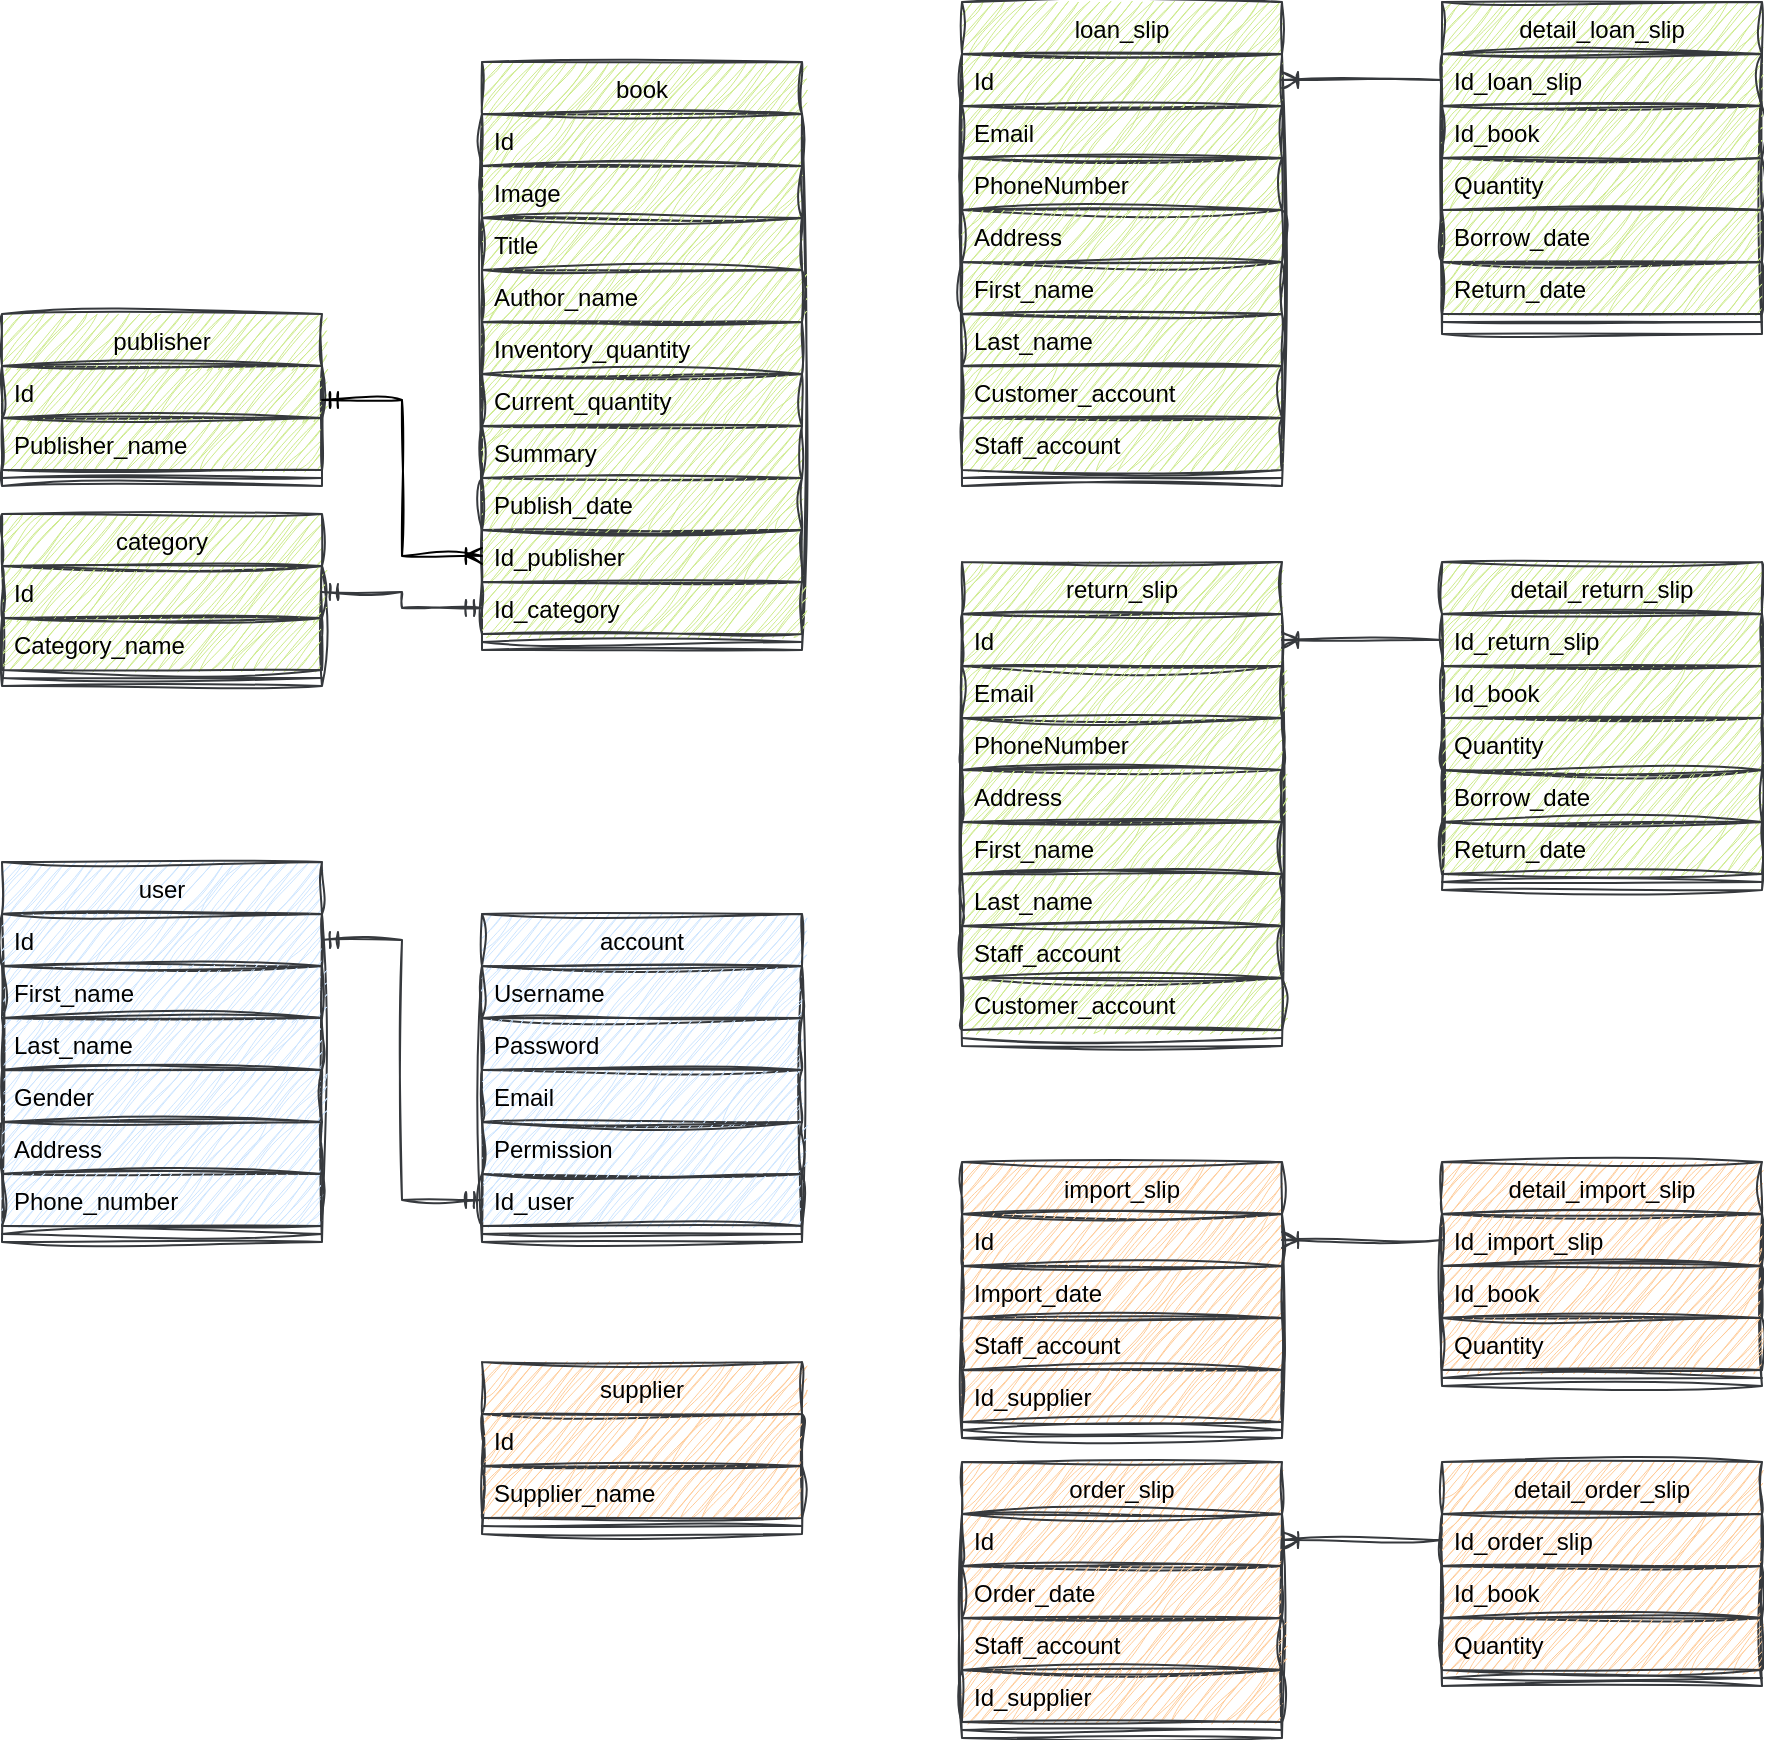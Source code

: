 <mxfile version="22.1.21" type="device">
  <diagram id="C5RBs43oDa-KdzZeNtuy" name="Page-1">
    <mxGraphModel dx="1740" dy="1716" grid="1" gridSize="10" guides="1" tooltips="1" connect="1" arrows="1" fold="1" page="1" pageScale="1" pageWidth="827" pageHeight="1169" math="0" shadow="0">
      <root>
        <mxCell id="WIyWlLk6GJQsqaUBKTNV-0" />
        <mxCell id="WIyWlLk6GJQsqaUBKTNV-1" parent="WIyWlLk6GJQsqaUBKTNV-0" />
        <mxCell id="zkfFHV4jXpPFQw0GAbJ--17" value="account" style="swimlane;fontStyle=0;align=center;verticalAlign=top;childLayout=stackLayout;horizontal=1;startSize=26;horizontalStack=0;resizeParent=1;resizeLast=0;collapsible=1;marginBottom=0;rounded=0;shadow=0;strokeWidth=1;labelBackgroundColor=none;fillColor=#cce5ff;strokeColor=#36393d;sketch=1;curveFitting=1;jiggle=2;" parent="WIyWlLk6GJQsqaUBKTNV-1" vertex="1">
          <mxGeometry x="-120" y="176" width="160" height="164" as="geometry">
            <mxRectangle x="550" y="140" width="160" height="26" as="alternateBounds" />
          </mxGeometry>
        </mxCell>
        <mxCell id="zkfFHV4jXpPFQw0GAbJ--19" value="Username" style="text;align=left;verticalAlign=top;spacingLeft=4;spacingRight=4;overflow=hidden;rotatable=0;points=[[0,0.5],[1,0.5]];portConstraint=eastwest;rounded=0;shadow=0;html=0;labelBackgroundColor=none;fillColor=#cce5ff;strokeColor=#36393d;sketch=1;curveFitting=1;jiggle=2;" parent="zkfFHV4jXpPFQw0GAbJ--17" vertex="1">
          <mxGeometry y="26" width="160" height="26" as="geometry" />
        </mxCell>
        <mxCell id="zkfFHV4jXpPFQw0GAbJ--20" value="Password" style="text;align=left;verticalAlign=top;spacingLeft=4;spacingRight=4;overflow=hidden;rotatable=0;points=[[0,0.5],[1,0.5]];portConstraint=eastwest;rounded=0;shadow=0;html=0;labelBackgroundColor=none;fillColor=#cce5ff;strokeColor=#36393d;sketch=1;curveFitting=1;jiggle=2;" parent="zkfFHV4jXpPFQw0GAbJ--17" vertex="1">
          <mxGeometry y="52" width="160" height="26" as="geometry" />
        </mxCell>
        <mxCell id="KQz4C572uUE-jJVuez5p-1" value="Email" style="text;align=left;verticalAlign=top;spacingLeft=4;spacingRight=4;overflow=hidden;rotatable=0;points=[[0,0.5],[1,0.5]];portConstraint=eastwest;rounded=0;shadow=0;html=0;labelBackgroundColor=none;fillColor=#cce5ff;strokeColor=#36393d;sketch=1;curveFitting=1;jiggle=2;" parent="zkfFHV4jXpPFQw0GAbJ--17" vertex="1">
          <mxGeometry y="78" width="160" height="26" as="geometry" />
        </mxCell>
        <mxCell id="nWclg0KF-qA7xzt4ZhtA-68" value="Permission" style="text;align=left;verticalAlign=top;spacingLeft=4;spacingRight=4;overflow=hidden;rotatable=0;points=[[0,0.5],[1,0.5]];portConstraint=eastwest;rounded=0;shadow=0;html=0;labelBackgroundColor=none;fillColor=#cce5ff;strokeColor=#36393d;sketch=1;curveFitting=1;jiggle=2;" parent="zkfFHV4jXpPFQw0GAbJ--17" vertex="1">
          <mxGeometry y="104" width="160" height="26" as="geometry" />
        </mxCell>
        <mxCell id="nWclg0KF-qA7xzt4ZhtA-10" value="Id_user" style="text;align=left;verticalAlign=top;spacingLeft=4;spacingRight=4;overflow=hidden;rotatable=0;points=[[0,0.5],[1,0.5]];portConstraint=eastwest;rounded=0;shadow=0;html=0;labelBackgroundColor=none;fillColor=#cce5ff;strokeColor=#36393d;sketch=1;curveFitting=1;jiggle=2;" parent="zkfFHV4jXpPFQw0GAbJ--17" vertex="1">
          <mxGeometry y="130" width="160" height="26" as="geometry" />
        </mxCell>
        <mxCell id="zkfFHV4jXpPFQw0GAbJ--23" value="" style="line;html=1;strokeWidth=1;align=left;verticalAlign=middle;spacingTop=-1;spacingLeft=3;spacingRight=3;rotatable=0;labelPosition=right;points=[];portConstraint=eastwest;labelBackgroundColor=none;fillColor=#cce5ff;strokeColor=#36393d;sketch=1;curveFitting=1;jiggle=2;" parent="zkfFHV4jXpPFQw0GAbJ--17" vertex="1">
          <mxGeometry y="156" width="160" height="8" as="geometry" />
        </mxCell>
        <mxCell id="5gmmnl0OC8ka0XQx7sU4-1" value="book" style="swimlane;fontStyle=0;align=center;verticalAlign=top;childLayout=stackLayout;horizontal=1;startSize=26;horizontalStack=0;resizeParent=1;resizeLast=0;collapsible=1;marginBottom=0;rounded=0;shadow=0;strokeWidth=1;labelBackgroundColor=none;fillColor=#cdeb8b;strokeColor=#36393d;sketch=1;curveFitting=1;jiggle=2;" parent="WIyWlLk6GJQsqaUBKTNV-1" vertex="1">
          <mxGeometry x="-120" y="-250" width="160" height="294" as="geometry">
            <mxRectangle x="550" y="140" width="160" height="26" as="alternateBounds" />
          </mxGeometry>
        </mxCell>
        <mxCell id="5gmmnl0OC8ka0XQx7sU4-2" value="Id" style="text;align=left;verticalAlign=top;spacingLeft=4;spacingRight=4;overflow=hidden;rotatable=0;points=[[0,0.5],[1,0.5]];portConstraint=eastwest;labelBackgroundColor=none;fillColor=#cdeb8b;strokeColor=#36393d;sketch=1;curveFitting=1;jiggle=2;" parent="5gmmnl0OC8ka0XQx7sU4-1" vertex="1">
          <mxGeometry y="26" width="160" height="26" as="geometry" />
        </mxCell>
        <mxCell id="5gmmnl0OC8ka0XQx7sU4-6" value="Image" style="text;align=left;verticalAlign=top;spacingLeft=4;spacingRight=4;overflow=hidden;rotatable=0;points=[[0,0.5],[1,0.5]];portConstraint=eastwest;rounded=0;shadow=0;html=0;labelBackgroundColor=none;fillColor=#cdeb8b;strokeColor=#36393d;sketch=1;curveFitting=1;jiggle=2;" parent="5gmmnl0OC8ka0XQx7sU4-1" vertex="1">
          <mxGeometry y="52" width="160" height="26" as="geometry" />
        </mxCell>
        <mxCell id="5gmmnl0OC8ka0XQx7sU4-3" value="Title" style="text;align=left;verticalAlign=top;spacingLeft=4;spacingRight=4;overflow=hidden;rotatable=0;points=[[0,0.5],[1,0.5]];portConstraint=eastwest;rounded=0;shadow=0;html=0;labelBackgroundColor=none;fillColor=#cdeb8b;strokeColor=#36393d;sketch=1;curveFitting=1;jiggle=2;" parent="5gmmnl0OC8ka0XQx7sU4-1" vertex="1">
          <mxGeometry y="78" width="160" height="26" as="geometry" />
        </mxCell>
        <mxCell id="5gmmnl0OC8ka0XQx7sU4-4" value="Author_name" style="text;align=left;verticalAlign=top;spacingLeft=4;spacingRight=4;overflow=hidden;rotatable=0;points=[[0,0.5],[1,0.5]];portConstraint=eastwest;rounded=0;shadow=0;html=0;labelBackgroundColor=none;fillColor=#cdeb8b;strokeColor=#36393d;sketch=1;curveFitting=1;jiggle=2;" parent="5gmmnl0OC8ka0XQx7sU4-1" vertex="1">
          <mxGeometry y="104" width="160" height="26" as="geometry" />
        </mxCell>
        <mxCell id="5gmmnl0OC8ka0XQx7sU4-7" value="Inventory_quantity" style="text;align=left;verticalAlign=top;spacingLeft=4;spacingRight=4;overflow=hidden;rotatable=0;points=[[0,0.5],[1,0.5]];portConstraint=eastwest;rounded=0;shadow=0;html=0;labelBackgroundColor=none;fillColor=#cdeb8b;strokeColor=#36393d;sketch=1;curveFitting=1;jiggle=2;" parent="5gmmnl0OC8ka0XQx7sU4-1" vertex="1">
          <mxGeometry y="130" width="160" height="26" as="geometry" />
        </mxCell>
        <mxCell id="KQz4C572uUE-jJVuez5p-13" value="Current_quantity" style="text;align=left;verticalAlign=top;spacingLeft=4;spacingRight=4;overflow=hidden;rotatable=0;points=[[0,0.5],[1,0.5]];portConstraint=eastwest;rounded=0;shadow=0;html=0;labelBackgroundColor=none;fillColor=#cdeb8b;strokeColor=#36393d;sketch=1;curveFitting=1;jiggle=2;" parent="5gmmnl0OC8ka0XQx7sU4-1" vertex="1">
          <mxGeometry y="156" width="160" height="26" as="geometry" />
        </mxCell>
        <mxCell id="5gmmnl0OC8ka0XQx7sU4-8" value="Summary" style="text;align=left;verticalAlign=top;spacingLeft=4;spacingRight=4;overflow=hidden;rotatable=0;points=[[0,0.5],[1,0.5]];portConstraint=eastwest;rounded=0;shadow=0;html=0;labelBackgroundColor=none;fillColor=#cdeb8b;strokeColor=#36393d;sketch=1;curveFitting=1;jiggle=2;" parent="5gmmnl0OC8ka0XQx7sU4-1" vertex="1">
          <mxGeometry y="182" width="160" height="26" as="geometry" />
        </mxCell>
        <mxCell id="KQz4C572uUE-jJVuez5p-15" value="Publish_date" style="text;align=left;verticalAlign=top;spacingLeft=4;spacingRight=4;overflow=hidden;rotatable=0;points=[[0,0.5],[1,0.5]];portConstraint=eastwest;rounded=0;shadow=0;html=0;labelBackgroundColor=none;fillColor=#cdeb8b;strokeColor=#36393d;sketch=1;curveFitting=1;jiggle=2;" parent="5gmmnl0OC8ka0XQx7sU4-1" vertex="1">
          <mxGeometry y="208" width="160" height="26" as="geometry" />
        </mxCell>
        <mxCell id="KQz4C572uUE-jJVuez5p-14" value="Id_publisher" style="text;align=left;verticalAlign=top;spacingLeft=4;spacingRight=4;overflow=hidden;rotatable=0;points=[[0,0.5],[1,0.5]];portConstraint=eastwest;rounded=0;shadow=0;html=0;labelBackgroundColor=none;fillColor=#cdeb8b;strokeColor=#36393d;sketch=1;curveFitting=1;jiggle=2;" parent="5gmmnl0OC8ka0XQx7sU4-1" vertex="1">
          <mxGeometry y="234" width="160" height="26" as="geometry" />
        </mxCell>
        <mxCell id="KQz4C572uUE-jJVuez5p-12" value="Id_category" style="text;align=left;verticalAlign=top;spacingLeft=4;spacingRight=4;overflow=hidden;rotatable=0;points=[[0,0.5],[1,0.5]];portConstraint=eastwest;rounded=0;shadow=0;html=0;labelBackgroundColor=none;fillColor=#cdeb8b;strokeColor=#36393d;sketch=1;curveFitting=1;jiggle=2;" parent="5gmmnl0OC8ka0XQx7sU4-1" vertex="1">
          <mxGeometry y="260" width="160" height="26" as="geometry" />
        </mxCell>
        <mxCell id="5gmmnl0OC8ka0XQx7sU4-5" value="" style="line;html=1;strokeWidth=1;align=left;verticalAlign=middle;spacingTop=-1;spacingLeft=3;spacingRight=3;rotatable=0;labelPosition=right;points=[];portConstraint=eastwest;labelBackgroundColor=none;fillColor=#cdeb8b;strokeColor=#36393d;sketch=1;curveFitting=1;jiggle=2;" parent="5gmmnl0OC8ka0XQx7sU4-1" vertex="1">
          <mxGeometry y="286" width="160" height="8" as="geometry" />
        </mxCell>
        <mxCell id="5gmmnl0OC8ka0XQx7sU4-15" value="loan_slip" style="swimlane;fontStyle=0;align=center;verticalAlign=top;childLayout=stackLayout;horizontal=1;startSize=26;horizontalStack=0;resizeParent=1;resizeLast=0;collapsible=1;marginBottom=0;rounded=0;shadow=0;strokeWidth=1;labelBackgroundColor=none;fillColor=#cdeb8b;strokeColor=#36393d;sketch=1;curveFitting=1;jiggle=2;" parent="WIyWlLk6GJQsqaUBKTNV-1" vertex="1">
          <mxGeometry x="120" y="-280" width="160" height="242" as="geometry">
            <mxRectangle x="550" y="140" width="160" height="26" as="alternateBounds" />
          </mxGeometry>
        </mxCell>
        <mxCell id="5gmmnl0OC8ka0XQx7sU4-16" value="Id" style="text;align=left;verticalAlign=top;spacingLeft=4;spacingRight=4;overflow=hidden;rotatable=0;points=[[0,0.5],[1,0.5]];portConstraint=eastwest;labelBackgroundColor=none;fillColor=#cdeb8b;strokeColor=#36393d;sketch=1;curveFitting=1;jiggle=2;" parent="5gmmnl0OC8ka0XQx7sU4-15" vertex="1">
          <mxGeometry y="26" width="160" height="26" as="geometry" />
        </mxCell>
        <mxCell id="5gmmnl0OC8ka0XQx7sU4-18" value="Email" style="text;align=left;verticalAlign=top;spacingLeft=4;spacingRight=4;overflow=hidden;rotatable=0;points=[[0,0.5],[1,0.5]];portConstraint=eastwest;rounded=0;shadow=0;html=0;labelBackgroundColor=none;fillColor=#cdeb8b;strokeColor=#36393d;sketch=1;curveFitting=1;jiggle=2;" parent="5gmmnl0OC8ka0XQx7sU4-15" vertex="1">
          <mxGeometry y="52" width="160" height="26" as="geometry" />
        </mxCell>
        <mxCell id="5gmmnl0OC8ka0XQx7sU4-21" value="PhoneNumber" style="text;align=left;verticalAlign=top;spacingLeft=4;spacingRight=4;overflow=hidden;rotatable=0;points=[[0,0.5],[1,0.5]];portConstraint=eastwest;rounded=0;shadow=0;html=0;labelBackgroundColor=none;fillColor=#cdeb8b;strokeColor=#36393d;sketch=1;curveFitting=1;jiggle=2;" parent="5gmmnl0OC8ka0XQx7sU4-15" vertex="1">
          <mxGeometry y="78" width="160" height="26" as="geometry" />
        </mxCell>
        <mxCell id="KQz4C572uUE-jJVuez5p-16" value="Address" style="text;align=left;verticalAlign=top;spacingLeft=4;spacingRight=4;overflow=hidden;rotatable=0;points=[[0,0.5],[1,0.5]];portConstraint=eastwest;rounded=0;shadow=0;html=0;labelBackgroundColor=none;fillColor=#cdeb8b;strokeColor=#36393d;sketch=1;curveFitting=1;jiggle=2;" parent="5gmmnl0OC8ka0XQx7sU4-15" vertex="1">
          <mxGeometry y="104" width="160" height="26" as="geometry" />
        </mxCell>
        <mxCell id="nWclg0KF-qA7xzt4ZhtA-27" value="First_name" style="text;align=left;verticalAlign=top;spacingLeft=4;spacingRight=4;overflow=hidden;rotatable=0;points=[[0,0.5],[1,0.5]];portConstraint=eastwest;labelBackgroundColor=none;fillColor=#cdeb8b;strokeColor=#36393d;sketch=1;curveFitting=1;jiggle=2;" parent="5gmmnl0OC8ka0XQx7sU4-15" vertex="1">
          <mxGeometry y="130" width="160" height="26" as="geometry" />
        </mxCell>
        <mxCell id="nWclg0KF-qA7xzt4ZhtA-28" value="Last_name" style="text;align=left;verticalAlign=top;spacingLeft=4;spacingRight=4;overflow=hidden;rotatable=0;points=[[0,0.5],[1,0.5]];portConstraint=eastwest;labelBackgroundColor=none;fillColor=#cdeb8b;strokeColor=#36393d;sketch=1;curveFitting=1;jiggle=2;" parent="5gmmnl0OC8ka0XQx7sU4-15" vertex="1">
          <mxGeometry y="156" width="160" height="26" as="geometry" />
        </mxCell>
        <mxCell id="KQz4C572uUE-jJVuez5p-0" value="Customer_account" style="text;align=left;verticalAlign=top;spacingLeft=4;spacingRight=4;overflow=hidden;rotatable=0;points=[[0,0.5],[1,0.5]];portConstraint=eastwest;labelBackgroundColor=none;fillColor=#cdeb8b;strokeColor=#36393d;sketch=1;curveFitting=1;jiggle=2;" parent="5gmmnl0OC8ka0XQx7sU4-15" vertex="1">
          <mxGeometry y="182" width="160" height="26" as="geometry" />
        </mxCell>
        <mxCell id="nWclg0KF-qA7xzt4ZhtA-69" value="Staff_account" style="text;align=left;verticalAlign=top;spacingLeft=4;spacingRight=4;overflow=hidden;rotatable=0;points=[[0,0.5],[1,0.5]];portConstraint=eastwest;labelBackgroundColor=none;fillColor=#cdeb8b;strokeColor=#36393d;sketch=1;curveFitting=1;jiggle=2;" parent="5gmmnl0OC8ka0XQx7sU4-15" vertex="1">
          <mxGeometry y="208" width="160" height="26" as="geometry" />
        </mxCell>
        <mxCell id="5gmmnl0OC8ka0XQx7sU4-22" value="" style="line;html=1;strokeWidth=1;align=left;verticalAlign=middle;spacingTop=-1;spacingLeft=3;spacingRight=3;rotatable=0;labelPosition=right;points=[];portConstraint=eastwest;labelBackgroundColor=none;fillColor=#cdeb8b;strokeColor=#36393d;sketch=1;curveFitting=1;jiggle=2;" parent="5gmmnl0OC8ka0XQx7sU4-15" vertex="1">
          <mxGeometry y="234" width="160" height="8" as="geometry" />
        </mxCell>
        <mxCell id="KQz4C572uUE-jJVuez5p-2" value="category" style="swimlane;fontStyle=0;align=center;verticalAlign=top;childLayout=stackLayout;horizontal=1;startSize=26;horizontalStack=0;resizeParent=1;resizeLast=0;collapsible=1;marginBottom=0;rounded=0;shadow=0;strokeWidth=1;labelBackgroundColor=none;fillColor=#cdeb8b;strokeColor=#36393d;sketch=1;curveFitting=1;jiggle=2;" parent="WIyWlLk6GJQsqaUBKTNV-1" vertex="1">
          <mxGeometry x="-360" y="-24" width="160" height="86" as="geometry">
            <mxRectangle x="550" y="140" width="160" height="26" as="alternateBounds" />
          </mxGeometry>
        </mxCell>
        <mxCell id="KQz4C572uUE-jJVuez5p-3" value="Id" style="text;align=left;verticalAlign=top;spacingLeft=4;spacingRight=4;overflow=hidden;rotatable=0;points=[[0,0.5],[1,0.5]];portConstraint=eastwest;labelBackgroundColor=none;fillColor=#cdeb8b;strokeColor=#36393d;sketch=1;curveFitting=1;jiggle=2;" parent="KQz4C572uUE-jJVuez5p-2" vertex="1">
          <mxGeometry y="26" width="160" height="26" as="geometry" />
        </mxCell>
        <mxCell id="KQz4C572uUE-jJVuez5p-5" value="Category_name" style="text;align=left;verticalAlign=top;spacingLeft=4;spacingRight=4;overflow=hidden;rotatable=0;points=[[0,0.5],[1,0.5]];portConstraint=eastwest;rounded=0;shadow=0;html=0;labelBackgroundColor=none;fillColor=#cdeb8b;strokeColor=#36393d;sketch=1;curveFitting=1;jiggle=2;" parent="KQz4C572uUE-jJVuez5p-2" vertex="1">
          <mxGeometry y="52" width="160" height="26" as="geometry" />
        </mxCell>
        <mxCell id="KQz4C572uUE-jJVuez5p-9" value="" style="line;html=1;strokeWidth=1;align=left;verticalAlign=middle;spacingTop=-1;spacingLeft=3;spacingRight=3;rotatable=0;labelPosition=right;points=[];portConstraint=eastwest;labelBackgroundColor=none;fillColor=#cdeb8b;strokeColor=#36393d;sketch=1;curveFitting=1;jiggle=2;" parent="KQz4C572uUE-jJVuez5p-2" vertex="1">
          <mxGeometry y="78" width="160" height="8" as="geometry" />
        </mxCell>
        <mxCell id="nWclg0KF-qA7xzt4ZhtA-0" value="user" style="swimlane;fontStyle=0;align=center;verticalAlign=top;childLayout=stackLayout;horizontal=1;startSize=26;horizontalStack=0;resizeParent=1;resizeLast=0;collapsible=1;marginBottom=0;rounded=0;shadow=0;strokeWidth=1;labelBackgroundColor=none;fillColor=#cce5ff;strokeColor=#36393d;sketch=1;curveFitting=1;jiggle=2;" parent="WIyWlLk6GJQsqaUBKTNV-1" vertex="1">
          <mxGeometry x="-360" y="150" width="160" height="190" as="geometry">
            <mxRectangle x="550" y="140" width="160" height="26" as="alternateBounds" />
          </mxGeometry>
        </mxCell>
        <mxCell id="nWclg0KF-qA7xzt4ZhtA-1" value="Id" style="text;align=left;verticalAlign=top;spacingLeft=4;spacingRight=4;overflow=hidden;rotatable=0;points=[[0,0.5],[1,0.5]];portConstraint=eastwest;rounded=0;shadow=0;html=0;labelBackgroundColor=none;fillColor=#cce5ff;strokeColor=#36393d;sketch=1;curveFitting=1;jiggle=2;" parent="nWclg0KF-qA7xzt4ZhtA-0" vertex="1">
          <mxGeometry y="26" width="160" height="26" as="geometry" />
        </mxCell>
        <mxCell id="nWclg0KF-qA7xzt4ZhtA-2" value="First_name" style="text;align=left;verticalAlign=top;spacingLeft=4;spacingRight=4;overflow=hidden;rotatable=0;points=[[0,0.5],[1,0.5]];portConstraint=eastwest;rounded=0;shadow=0;html=0;labelBackgroundColor=none;fillColor=#cce5ff;strokeColor=#36393d;sketch=1;curveFitting=1;jiggle=2;" parent="nWclg0KF-qA7xzt4ZhtA-0" vertex="1">
          <mxGeometry y="52" width="160" height="26" as="geometry" />
        </mxCell>
        <mxCell id="nWclg0KF-qA7xzt4ZhtA-3" value="Last_name" style="text;align=left;verticalAlign=top;spacingLeft=4;spacingRight=4;overflow=hidden;rotatable=0;points=[[0,0.5],[1,0.5]];portConstraint=eastwest;rounded=0;shadow=0;html=0;labelBackgroundColor=none;fillColor=#cce5ff;strokeColor=#36393d;sketch=1;curveFitting=1;jiggle=2;" parent="nWclg0KF-qA7xzt4ZhtA-0" vertex="1">
          <mxGeometry y="78" width="160" height="26" as="geometry" />
        </mxCell>
        <mxCell id="nWclg0KF-qA7xzt4ZhtA-5" value="Gender" style="text;align=left;verticalAlign=top;spacingLeft=4;spacingRight=4;overflow=hidden;rotatable=0;points=[[0,0.5],[1,0.5]];portConstraint=eastwest;rounded=0;shadow=0;html=0;labelBackgroundColor=none;fillColor=#cce5ff;strokeColor=#36393d;sketch=1;curveFitting=1;jiggle=2;" parent="nWclg0KF-qA7xzt4ZhtA-0" vertex="1">
          <mxGeometry y="104" width="160" height="26" as="geometry" />
        </mxCell>
        <mxCell id="nWclg0KF-qA7xzt4ZhtA-6" value="Address" style="text;align=left;verticalAlign=top;spacingLeft=4;spacingRight=4;overflow=hidden;rotatable=0;points=[[0,0.5],[1,0.5]];portConstraint=eastwest;rounded=0;shadow=0;html=0;labelBackgroundColor=none;fillColor=#cce5ff;strokeColor=#36393d;sketch=1;curveFitting=1;jiggle=2;" parent="nWclg0KF-qA7xzt4ZhtA-0" vertex="1">
          <mxGeometry y="130" width="160" height="26" as="geometry" />
        </mxCell>
        <mxCell id="nWclg0KF-qA7xzt4ZhtA-7" value="Phone_number" style="text;align=left;verticalAlign=top;spacingLeft=4;spacingRight=4;overflow=hidden;rotatable=0;points=[[0,0.5],[1,0.5]];portConstraint=eastwest;rounded=0;shadow=0;html=0;labelBackgroundColor=none;fillColor=#cce5ff;strokeColor=#36393d;sketch=1;curveFitting=1;jiggle=2;" parent="nWclg0KF-qA7xzt4ZhtA-0" vertex="1">
          <mxGeometry y="156" width="160" height="26" as="geometry" />
        </mxCell>
        <mxCell id="nWclg0KF-qA7xzt4ZhtA-4" value="" style="line;html=1;strokeWidth=1;align=left;verticalAlign=middle;spacingTop=-1;spacingLeft=3;spacingRight=3;rotatable=0;labelPosition=right;points=[];portConstraint=eastwest;labelBackgroundColor=none;fillColor=#cce5ff;strokeColor=#36393d;sketch=1;curveFitting=1;jiggle=2;" parent="nWclg0KF-qA7xzt4ZhtA-0" vertex="1">
          <mxGeometry y="182" width="160" height="8" as="geometry" />
        </mxCell>
        <mxCell id="nWclg0KF-qA7xzt4ZhtA-11" style="edgeStyle=orthogonalEdgeStyle;rounded=0;orthogonalLoop=1;jettySize=auto;html=1;entryX=1;entryY=0.5;entryDx=0;entryDy=0;endArrow=ERmandOne;endFill=0;startArrow=ERmandOne;startFill=0;labelBackgroundColor=none;fontColor=default;strokeColor=#36393d;fillColor=#cce5ff;sketch=1;curveFitting=1;jiggle=2;" parent="WIyWlLk6GJQsqaUBKTNV-1" source="nWclg0KF-qA7xzt4ZhtA-10" target="nWclg0KF-qA7xzt4ZhtA-1" edge="1">
          <mxGeometry relative="1" as="geometry" />
        </mxCell>
        <mxCell id="nWclg0KF-qA7xzt4ZhtA-12" style="edgeStyle=orthogonalEdgeStyle;rounded=0;orthogonalLoop=1;jettySize=auto;html=1;entryX=1;entryY=0.5;entryDx=0;entryDy=0;endArrow=ERmandOne;endFill=0;startArrow=ERmandOne;startFill=0;labelBackgroundColor=none;fontColor=default;strokeColor=#36393d;fillColor=#cdeb8b;sketch=1;curveFitting=1;jiggle=2;" parent="WIyWlLk6GJQsqaUBKTNV-1" source="KQz4C572uUE-jJVuez5p-12" target="KQz4C572uUE-jJVuez5p-3" edge="1">
          <mxGeometry relative="1" as="geometry" />
        </mxCell>
        <mxCell id="nWclg0KF-qA7xzt4ZhtA-13" value="detail_loan_slip" style="swimlane;fontStyle=0;align=center;verticalAlign=top;childLayout=stackLayout;horizontal=1;startSize=26;horizontalStack=0;resizeParent=1;resizeLast=0;collapsible=1;marginBottom=0;rounded=0;shadow=0;strokeWidth=1;labelBackgroundColor=none;fillColor=#cdeb8b;strokeColor=#36393d;sketch=1;curveFitting=1;jiggle=2;" parent="WIyWlLk6GJQsqaUBKTNV-1" vertex="1">
          <mxGeometry x="360" y="-280" width="160" height="166" as="geometry">
            <mxRectangle x="550" y="140" width="160" height="26" as="alternateBounds" />
          </mxGeometry>
        </mxCell>
        <mxCell id="nWclg0KF-qA7xzt4ZhtA-14" value="Id_loan_slip" style="text;align=left;verticalAlign=top;spacingLeft=4;spacingRight=4;overflow=hidden;rotatable=0;points=[[0,0.5],[1,0.5]];portConstraint=eastwest;labelBackgroundColor=none;fillColor=#cdeb8b;strokeColor=#36393d;sketch=1;curveFitting=1;jiggle=2;" parent="nWclg0KF-qA7xzt4ZhtA-13" vertex="1">
          <mxGeometry y="26" width="160" height="26" as="geometry" />
        </mxCell>
        <mxCell id="nWclg0KF-qA7xzt4ZhtA-15" value="Id_book" style="text;align=left;verticalAlign=top;spacingLeft=4;spacingRight=4;overflow=hidden;rotatable=0;points=[[0,0.5],[1,0.5]];portConstraint=eastwest;labelBackgroundColor=none;fillColor=#cdeb8b;strokeColor=#36393d;sketch=1;curveFitting=1;jiggle=2;" parent="nWclg0KF-qA7xzt4ZhtA-13" vertex="1">
          <mxGeometry y="52" width="160" height="26" as="geometry" />
        </mxCell>
        <mxCell id="nWclg0KF-qA7xzt4ZhtA-17" value="Quantity" style="text;align=left;verticalAlign=top;spacingLeft=4;spacingRight=4;overflow=hidden;rotatable=0;points=[[0,0.5],[1,0.5]];portConstraint=eastwest;rounded=0;shadow=0;html=0;labelBackgroundColor=none;fillColor=#cdeb8b;strokeColor=#36393d;sketch=1;curveFitting=1;jiggle=2;" parent="nWclg0KF-qA7xzt4ZhtA-13" vertex="1">
          <mxGeometry y="78" width="160" height="26" as="geometry" />
        </mxCell>
        <mxCell id="nWclg0KF-qA7xzt4ZhtA-18" value="Borrow_date" style="text;align=left;verticalAlign=top;spacingLeft=4;spacingRight=4;overflow=hidden;rotatable=0;points=[[0,0.5],[1,0.5]];portConstraint=eastwest;rounded=0;shadow=0;html=0;labelBackgroundColor=none;fillColor=#cdeb8b;strokeColor=#36393d;sketch=1;curveFitting=1;jiggle=2;" parent="nWclg0KF-qA7xzt4ZhtA-13" vertex="1">
          <mxGeometry y="104" width="160" height="26" as="geometry" />
        </mxCell>
        <mxCell id="nWclg0KF-qA7xzt4ZhtA-20" value="Return_date" style="text;align=left;verticalAlign=top;spacingLeft=4;spacingRight=4;overflow=hidden;rotatable=0;points=[[0,0.5],[1,0.5]];portConstraint=eastwest;rounded=0;shadow=0;html=0;labelBackgroundColor=none;fillColor=#cdeb8b;strokeColor=#36393d;sketch=1;curveFitting=1;jiggle=2;" parent="nWclg0KF-qA7xzt4ZhtA-13" vertex="1">
          <mxGeometry y="130" width="160" height="26" as="geometry" />
        </mxCell>
        <mxCell id="nWclg0KF-qA7xzt4ZhtA-26" value="" style="line;html=1;strokeWidth=1;align=left;verticalAlign=middle;spacingTop=-1;spacingLeft=3;spacingRight=3;rotatable=0;labelPosition=right;points=[];portConstraint=eastwest;labelBackgroundColor=none;fillColor=#cdeb8b;strokeColor=#36393d;sketch=1;curveFitting=1;jiggle=2;" parent="nWclg0KF-qA7xzt4ZhtA-13" vertex="1">
          <mxGeometry y="156" width="160" height="8" as="geometry" />
        </mxCell>
        <mxCell id="nWclg0KF-qA7xzt4ZhtA-29" style="edgeStyle=orthogonalEdgeStyle;rounded=0;orthogonalLoop=1;jettySize=auto;html=1;entryX=1;entryY=0.5;entryDx=0;entryDy=0;endArrow=ERoneToMany;endFill=0;labelBackgroundColor=none;fontColor=default;strokeColor=#36393d;fillColor=#cdeb8b;sketch=1;curveFitting=1;jiggle=2;" parent="WIyWlLk6GJQsqaUBKTNV-1" source="nWclg0KF-qA7xzt4ZhtA-14" target="5gmmnl0OC8ka0XQx7sU4-16" edge="1">
          <mxGeometry relative="1" as="geometry" />
        </mxCell>
        <mxCell id="nWclg0KF-qA7xzt4ZhtA-30" value="return_slip" style="swimlane;fontStyle=0;align=center;verticalAlign=top;childLayout=stackLayout;horizontal=1;startSize=26;horizontalStack=0;resizeParent=1;resizeLast=0;collapsible=1;marginBottom=0;rounded=0;shadow=0;strokeWidth=1;labelBackgroundColor=none;fillColor=#cdeb8b;strokeColor=#36393d;sketch=1;curveFitting=1;jiggle=2;" parent="WIyWlLk6GJQsqaUBKTNV-1" vertex="1">
          <mxGeometry x="120" width="160" height="242" as="geometry">
            <mxRectangle x="550" y="140" width="160" height="26" as="alternateBounds" />
          </mxGeometry>
        </mxCell>
        <mxCell id="nWclg0KF-qA7xzt4ZhtA-31" value="Id" style="text;align=left;verticalAlign=top;spacingLeft=4;spacingRight=4;overflow=hidden;rotatable=0;points=[[0,0.5],[1,0.5]];portConstraint=eastwest;labelBackgroundColor=none;fillColor=#cdeb8b;strokeColor=#36393d;sketch=1;curveFitting=1;jiggle=2;" parent="nWclg0KF-qA7xzt4ZhtA-30" vertex="1">
          <mxGeometry y="26" width="160" height="26" as="geometry" />
        </mxCell>
        <mxCell id="nWclg0KF-qA7xzt4ZhtA-32" value="Email" style="text;align=left;verticalAlign=top;spacingLeft=4;spacingRight=4;overflow=hidden;rotatable=0;points=[[0,0.5],[1,0.5]];portConstraint=eastwest;rounded=0;shadow=0;html=0;labelBackgroundColor=none;fillColor=#cdeb8b;strokeColor=#36393d;sketch=1;curveFitting=1;jiggle=2;" parent="nWclg0KF-qA7xzt4ZhtA-30" vertex="1">
          <mxGeometry y="52" width="160" height="26" as="geometry" />
        </mxCell>
        <mxCell id="nWclg0KF-qA7xzt4ZhtA-33" value="PhoneNumber" style="text;align=left;verticalAlign=top;spacingLeft=4;spacingRight=4;overflow=hidden;rotatable=0;points=[[0,0.5],[1,0.5]];portConstraint=eastwest;rounded=0;shadow=0;html=0;labelBackgroundColor=none;fillColor=#cdeb8b;strokeColor=#36393d;sketch=1;curveFitting=1;jiggle=2;" parent="nWclg0KF-qA7xzt4ZhtA-30" vertex="1">
          <mxGeometry y="78" width="160" height="26" as="geometry" />
        </mxCell>
        <mxCell id="nWclg0KF-qA7xzt4ZhtA-34" value="Address" style="text;align=left;verticalAlign=top;spacingLeft=4;spacingRight=4;overflow=hidden;rotatable=0;points=[[0,0.5],[1,0.5]];portConstraint=eastwest;rounded=0;shadow=0;html=0;labelBackgroundColor=none;fillColor=#cdeb8b;strokeColor=#36393d;sketch=1;curveFitting=1;jiggle=2;" parent="nWclg0KF-qA7xzt4ZhtA-30" vertex="1">
          <mxGeometry y="104" width="160" height="26" as="geometry" />
        </mxCell>
        <mxCell id="nWclg0KF-qA7xzt4ZhtA-35" value="First_name" style="text;align=left;verticalAlign=top;spacingLeft=4;spacingRight=4;overflow=hidden;rotatable=0;points=[[0,0.5],[1,0.5]];portConstraint=eastwest;labelBackgroundColor=none;fillColor=#cdeb8b;strokeColor=#36393d;sketch=1;curveFitting=1;jiggle=2;" parent="nWclg0KF-qA7xzt4ZhtA-30" vertex="1">
          <mxGeometry y="130" width="160" height="26" as="geometry" />
        </mxCell>
        <mxCell id="nWclg0KF-qA7xzt4ZhtA-36" value="Last_name" style="text;align=left;verticalAlign=top;spacingLeft=4;spacingRight=4;overflow=hidden;rotatable=0;points=[[0,0.5],[1,0.5]];portConstraint=eastwest;labelBackgroundColor=none;fillColor=#cdeb8b;strokeColor=#36393d;sketch=1;curveFitting=1;jiggle=2;" parent="nWclg0KF-qA7xzt4ZhtA-30" vertex="1">
          <mxGeometry y="156" width="160" height="26" as="geometry" />
        </mxCell>
        <mxCell id="nWclg0KF-qA7xzt4ZhtA-70" value="Staff_account" style="text;align=left;verticalAlign=top;spacingLeft=4;spacingRight=4;overflow=hidden;rotatable=0;points=[[0,0.5],[1,0.5]];portConstraint=eastwest;labelBackgroundColor=none;fillColor=#cdeb8b;strokeColor=#36393d;sketch=1;curveFitting=1;jiggle=2;" parent="nWclg0KF-qA7xzt4ZhtA-30" vertex="1">
          <mxGeometry y="182" width="160" height="26" as="geometry" />
        </mxCell>
        <mxCell id="nWclg0KF-qA7xzt4ZhtA-71" value="Customer_account" style="text;align=left;verticalAlign=top;spacingLeft=4;spacingRight=4;overflow=hidden;rotatable=0;points=[[0,0.5],[1,0.5]];portConstraint=eastwest;labelBackgroundColor=none;fillColor=#cdeb8b;strokeColor=#36393d;sketch=1;curveFitting=1;jiggle=2;" parent="nWclg0KF-qA7xzt4ZhtA-30" vertex="1">
          <mxGeometry y="208" width="160" height="26" as="geometry" />
        </mxCell>
        <mxCell id="nWclg0KF-qA7xzt4ZhtA-38" value="" style="line;html=1;strokeWidth=1;align=left;verticalAlign=middle;spacingTop=-1;spacingLeft=3;spacingRight=3;rotatable=0;labelPosition=right;points=[];portConstraint=eastwest;labelBackgroundColor=none;fillColor=#cdeb8b;strokeColor=#36393d;sketch=1;curveFitting=1;jiggle=2;" parent="nWclg0KF-qA7xzt4ZhtA-30" vertex="1">
          <mxGeometry y="234" width="160" height="8" as="geometry" />
        </mxCell>
        <mxCell id="nWclg0KF-qA7xzt4ZhtA-39" value="detail_return_slip" style="swimlane;fontStyle=0;align=center;verticalAlign=top;childLayout=stackLayout;horizontal=1;startSize=26;horizontalStack=0;resizeParent=1;resizeLast=0;collapsible=1;marginBottom=0;rounded=0;shadow=0;strokeWidth=1;labelBackgroundColor=none;fillColor=#cdeb8b;strokeColor=#36393d;sketch=1;curveFitting=1;jiggle=2;" parent="WIyWlLk6GJQsqaUBKTNV-1" vertex="1">
          <mxGeometry x="360" width="160" height="164" as="geometry">
            <mxRectangle x="550" y="140" width="160" height="26" as="alternateBounds" />
          </mxGeometry>
        </mxCell>
        <mxCell id="nWclg0KF-qA7xzt4ZhtA-40" value="Id_return_slip" style="text;align=left;verticalAlign=top;spacingLeft=4;spacingRight=4;overflow=hidden;rotatable=0;points=[[0,0.5],[1,0.5]];portConstraint=eastwest;labelBackgroundColor=none;fillColor=#cdeb8b;strokeColor=#36393d;sketch=1;curveFitting=1;jiggle=2;" parent="nWclg0KF-qA7xzt4ZhtA-39" vertex="1">
          <mxGeometry y="26" width="160" height="26" as="geometry" />
        </mxCell>
        <mxCell id="nWclg0KF-qA7xzt4ZhtA-41" value="Id_book" style="text;align=left;verticalAlign=top;spacingLeft=4;spacingRight=4;overflow=hidden;rotatable=0;points=[[0,0.5],[1,0.5]];portConstraint=eastwest;labelBackgroundColor=none;fillColor=#cdeb8b;strokeColor=#36393d;sketch=1;curveFitting=1;jiggle=2;" parent="nWclg0KF-qA7xzt4ZhtA-39" vertex="1">
          <mxGeometry y="52" width="160" height="26" as="geometry" />
        </mxCell>
        <mxCell id="nWclg0KF-qA7xzt4ZhtA-42" value="Quantity" style="text;align=left;verticalAlign=top;spacingLeft=4;spacingRight=4;overflow=hidden;rotatable=0;points=[[0,0.5],[1,0.5]];portConstraint=eastwest;rounded=0;shadow=0;html=0;labelBackgroundColor=none;fillColor=#cdeb8b;strokeColor=#36393d;sketch=1;curveFitting=1;jiggle=2;" parent="nWclg0KF-qA7xzt4ZhtA-39" vertex="1">
          <mxGeometry y="78" width="160" height="26" as="geometry" />
        </mxCell>
        <mxCell id="nWclg0KF-qA7xzt4ZhtA-43" value="Borrow_date" style="text;align=left;verticalAlign=top;spacingLeft=4;spacingRight=4;overflow=hidden;rotatable=0;points=[[0,0.5],[1,0.5]];portConstraint=eastwest;rounded=0;shadow=0;html=0;labelBackgroundColor=none;fillColor=#cdeb8b;strokeColor=#36393d;sketch=1;curveFitting=1;jiggle=2;" parent="nWclg0KF-qA7xzt4ZhtA-39" vertex="1">
          <mxGeometry y="104" width="160" height="26" as="geometry" />
        </mxCell>
        <mxCell id="nWclg0KF-qA7xzt4ZhtA-44" value="Return_date" style="text;align=left;verticalAlign=top;spacingLeft=4;spacingRight=4;overflow=hidden;rotatable=0;points=[[0,0.5],[1,0.5]];portConstraint=eastwest;rounded=0;shadow=0;html=0;labelBackgroundColor=none;fillColor=#cdeb8b;strokeColor=#36393d;sketch=1;curveFitting=1;jiggle=2;" parent="nWclg0KF-qA7xzt4ZhtA-39" vertex="1">
          <mxGeometry y="130" width="160" height="26" as="geometry" />
        </mxCell>
        <mxCell id="nWclg0KF-qA7xzt4ZhtA-45" value="" style="line;html=1;strokeWidth=1;align=left;verticalAlign=middle;spacingTop=-1;spacingLeft=3;spacingRight=3;rotatable=0;labelPosition=right;points=[];portConstraint=eastwest;labelBackgroundColor=none;fillColor=#cdeb8b;strokeColor=#36393d;sketch=1;curveFitting=1;jiggle=2;" parent="nWclg0KF-qA7xzt4ZhtA-39" vertex="1">
          <mxGeometry y="156" width="160" height="8" as="geometry" />
        </mxCell>
        <mxCell id="nWclg0KF-qA7xzt4ZhtA-46" style="edgeStyle=orthogonalEdgeStyle;rounded=0;orthogonalLoop=1;jettySize=auto;html=1;entryX=1;entryY=0.5;entryDx=0;entryDy=0;endArrow=ERoneToMany;endFill=0;labelBackgroundColor=none;fontColor=default;strokeColor=#36393d;fillColor=#cdeb8b;sketch=1;curveFitting=1;jiggle=2;" parent="WIyWlLk6GJQsqaUBKTNV-1" source="nWclg0KF-qA7xzt4ZhtA-40" target="nWclg0KF-qA7xzt4ZhtA-31" edge="1">
          <mxGeometry relative="1" as="geometry" />
        </mxCell>
        <mxCell id="nWclg0KF-qA7xzt4ZhtA-47" value="supplier" style="swimlane;fontStyle=0;align=center;verticalAlign=top;childLayout=stackLayout;horizontal=1;startSize=26;horizontalStack=0;resizeParent=1;resizeLast=0;collapsible=1;marginBottom=0;rounded=0;shadow=0;strokeWidth=1;labelBackgroundColor=none;fillColor=#ffcc99;strokeColor=#36393d;sketch=1;curveFitting=1;jiggle=2;" parent="WIyWlLk6GJQsqaUBKTNV-1" vertex="1">
          <mxGeometry x="-120" y="400" width="160" height="86" as="geometry">
            <mxRectangle x="550" y="140" width="160" height="26" as="alternateBounds" />
          </mxGeometry>
        </mxCell>
        <mxCell id="nWclg0KF-qA7xzt4ZhtA-48" value="Id" style="text;align=left;verticalAlign=top;spacingLeft=4;spacingRight=4;overflow=hidden;rotatable=0;points=[[0,0.5],[1,0.5]];portConstraint=eastwest;labelBackgroundColor=none;fillColor=#ffcc99;strokeColor=#36393d;sketch=1;curveFitting=1;jiggle=2;" parent="nWclg0KF-qA7xzt4ZhtA-47" vertex="1">
          <mxGeometry y="26" width="160" height="26" as="geometry" />
        </mxCell>
        <mxCell id="nWclg0KF-qA7xzt4ZhtA-49" value="Supplier_name" style="text;align=left;verticalAlign=top;spacingLeft=4;spacingRight=4;overflow=hidden;rotatable=0;points=[[0,0.5],[1,0.5]];portConstraint=eastwest;rounded=0;shadow=0;html=0;labelBackgroundColor=none;fillColor=#ffcc99;strokeColor=#36393d;sketch=1;curveFitting=1;jiggle=2;" parent="nWclg0KF-qA7xzt4ZhtA-47" vertex="1">
          <mxGeometry y="52" width="160" height="26" as="geometry" />
        </mxCell>
        <mxCell id="nWclg0KF-qA7xzt4ZhtA-50" value="" style="line;html=1;strokeWidth=1;align=left;verticalAlign=middle;spacingTop=-1;spacingLeft=3;spacingRight=3;rotatable=0;labelPosition=right;points=[];portConstraint=eastwest;labelBackgroundColor=none;fillColor=#ffcc99;strokeColor=#36393d;sketch=1;curveFitting=1;jiggle=2;" parent="nWclg0KF-qA7xzt4ZhtA-47" vertex="1">
          <mxGeometry y="78" width="160" height="8" as="geometry" />
        </mxCell>
        <mxCell id="nWclg0KF-qA7xzt4ZhtA-51" value="import_slip" style="swimlane;fontStyle=0;align=center;verticalAlign=top;childLayout=stackLayout;horizontal=1;startSize=26;horizontalStack=0;resizeParent=1;resizeLast=0;collapsible=1;marginBottom=0;rounded=0;shadow=0;strokeWidth=1;labelBackgroundColor=none;fillColor=#ffcc99;strokeColor=#36393d;sketch=1;curveFitting=1;jiggle=2;" parent="WIyWlLk6GJQsqaUBKTNV-1" vertex="1">
          <mxGeometry x="120" y="300" width="160" height="138" as="geometry">
            <mxRectangle x="550" y="140" width="160" height="26" as="alternateBounds" />
          </mxGeometry>
        </mxCell>
        <mxCell id="nWclg0KF-qA7xzt4ZhtA-52" value="Id" style="text;align=left;verticalAlign=top;spacingLeft=4;spacingRight=4;overflow=hidden;rotatable=0;points=[[0,0.5],[1,0.5]];portConstraint=eastwest;labelBackgroundColor=none;fillColor=#ffcc99;strokeColor=#36393d;sketch=1;curveFitting=1;jiggle=2;" parent="nWclg0KF-qA7xzt4ZhtA-51" vertex="1">
          <mxGeometry y="26" width="160" height="26" as="geometry" />
        </mxCell>
        <mxCell id="nWclg0KF-qA7xzt4ZhtA-64" value="Import_date" style="text;align=left;verticalAlign=top;spacingLeft=4;spacingRight=4;overflow=hidden;rotatable=0;points=[[0,0.5],[1,0.5]];portConstraint=eastwest;rounded=0;shadow=0;html=0;labelBackgroundColor=none;fillColor=#ffcc99;strokeColor=#36393d;sketch=1;curveFitting=1;jiggle=2;" parent="nWclg0KF-qA7xzt4ZhtA-51" vertex="1">
          <mxGeometry y="52" width="160" height="26" as="geometry" />
        </mxCell>
        <mxCell id="nWclg0KF-qA7xzt4ZhtA-74" value="Staff_account" style="text;align=left;verticalAlign=top;spacingLeft=4;spacingRight=4;overflow=hidden;rotatable=0;points=[[0,0.5],[1,0.5]];portConstraint=eastwest;labelBackgroundColor=none;fillColor=#ffcc99;strokeColor=#36393d;sketch=1;curveFitting=1;jiggle=2;" parent="nWclg0KF-qA7xzt4ZhtA-51" vertex="1">
          <mxGeometry y="78" width="160" height="26" as="geometry" />
        </mxCell>
        <mxCell id="nWclg0KF-qA7xzt4ZhtA-75" value="Id_supplier" style="text;align=left;verticalAlign=top;spacingLeft=4;spacingRight=4;overflow=hidden;rotatable=0;points=[[0,0.5],[1,0.5]];portConstraint=eastwest;labelBackgroundColor=none;fillColor=#ffcc99;strokeColor=#36393d;sketch=1;curveFitting=1;jiggle=2;" parent="nWclg0KF-qA7xzt4ZhtA-51" vertex="1">
          <mxGeometry y="104" width="160" height="26" as="geometry" />
        </mxCell>
        <mxCell id="nWclg0KF-qA7xzt4ZhtA-59" value="" style="line;html=1;strokeWidth=1;align=left;verticalAlign=middle;spacingTop=-1;spacingLeft=3;spacingRight=3;rotatable=0;labelPosition=right;points=[];portConstraint=eastwest;labelBackgroundColor=none;fillColor=#ffcc99;strokeColor=#36393d;sketch=1;curveFitting=1;jiggle=2;" parent="nWclg0KF-qA7xzt4ZhtA-51" vertex="1">
          <mxGeometry y="130" width="160" height="8" as="geometry" />
        </mxCell>
        <mxCell id="nWclg0KF-qA7xzt4ZhtA-60" value="detail_import_slip" style="swimlane;fontStyle=0;align=center;verticalAlign=top;childLayout=stackLayout;horizontal=1;startSize=26;horizontalStack=0;resizeParent=1;resizeLast=0;collapsible=1;marginBottom=0;rounded=0;shadow=0;strokeWidth=1;labelBackgroundColor=none;fillColor=#ffcc99;strokeColor=#36393d;sketch=1;curveFitting=1;jiggle=2;" parent="WIyWlLk6GJQsqaUBKTNV-1" vertex="1">
          <mxGeometry x="360" y="300" width="160" height="112" as="geometry">
            <mxRectangle x="550" y="140" width="160" height="26" as="alternateBounds" />
          </mxGeometry>
        </mxCell>
        <mxCell id="nWclg0KF-qA7xzt4ZhtA-61" value="Id_import_slip" style="text;align=left;verticalAlign=top;spacingLeft=4;spacingRight=4;overflow=hidden;rotatable=0;points=[[0,0.5],[1,0.5]];portConstraint=eastwest;labelBackgroundColor=none;fillColor=#ffcc99;strokeColor=#36393d;sketch=1;curveFitting=1;jiggle=2;" parent="nWclg0KF-qA7xzt4ZhtA-60" vertex="1">
          <mxGeometry y="26" width="160" height="26" as="geometry" />
        </mxCell>
        <mxCell id="nWclg0KF-qA7xzt4ZhtA-62" value="Id_book" style="text;align=left;verticalAlign=top;spacingLeft=4;spacingRight=4;overflow=hidden;rotatable=0;points=[[0,0.5],[1,0.5]];portConstraint=eastwest;labelBackgroundColor=none;fillColor=#ffcc99;strokeColor=#36393d;sketch=1;curveFitting=1;jiggle=2;" parent="nWclg0KF-qA7xzt4ZhtA-60" vertex="1">
          <mxGeometry y="52" width="160" height="26" as="geometry" />
        </mxCell>
        <mxCell id="nWclg0KF-qA7xzt4ZhtA-63" value="Quantity" style="text;align=left;verticalAlign=top;spacingLeft=4;spacingRight=4;overflow=hidden;rotatable=0;points=[[0,0.5],[1,0.5]];portConstraint=eastwest;rounded=0;shadow=0;html=0;labelBackgroundColor=none;fillColor=#ffcc99;strokeColor=#36393d;sketch=1;curveFitting=1;jiggle=2;" parent="nWclg0KF-qA7xzt4ZhtA-60" vertex="1">
          <mxGeometry y="78" width="160" height="26" as="geometry" />
        </mxCell>
        <mxCell id="nWclg0KF-qA7xzt4ZhtA-66" value="" style="line;html=1;strokeWidth=1;align=left;verticalAlign=middle;spacingTop=-1;spacingLeft=3;spacingRight=3;rotatable=0;labelPosition=right;points=[];portConstraint=eastwest;labelBackgroundColor=none;fillColor=#ffcc99;strokeColor=#36393d;sketch=1;curveFitting=1;jiggle=2;" parent="nWclg0KF-qA7xzt4ZhtA-60" vertex="1">
          <mxGeometry y="104" width="160" height="8" as="geometry" />
        </mxCell>
        <mxCell id="nWclg0KF-qA7xzt4ZhtA-67" style="edgeStyle=orthogonalEdgeStyle;rounded=0;orthogonalLoop=1;jettySize=auto;html=1;entryX=1;entryY=0.5;entryDx=0;entryDy=0;endArrow=ERoneToMany;endFill=0;labelBackgroundColor=none;fontColor=default;fillColor=#ffcc99;strokeColor=#36393d;sketch=1;curveFitting=1;jiggle=2;" parent="WIyWlLk6GJQsqaUBKTNV-1" source="nWclg0KF-qA7xzt4ZhtA-61" target="nWclg0KF-qA7xzt4ZhtA-52" edge="1">
          <mxGeometry relative="1" as="geometry" />
        </mxCell>
        <mxCell id="nWclg0KF-qA7xzt4ZhtA-76" value="order_slip" style="swimlane;fontStyle=0;align=center;verticalAlign=top;childLayout=stackLayout;horizontal=1;startSize=26;horizontalStack=0;resizeParent=1;resizeLast=0;collapsible=1;marginBottom=0;rounded=0;shadow=0;strokeWidth=1;labelBackgroundColor=none;fillColor=#ffcc99;strokeColor=#36393d;sketch=1;curveFitting=1;jiggle=2;" parent="WIyWlLk6GJQsqaUBKTNV-1" vertex="1">
          <mxGeometry x="120" y="450" width="160" height="138" as="geometry">
            <mxRectangle x="550" y="140" width="160" height="26" as="alternateBounds" />
          </mxGeometry>
        </mxCell>
        <mxCell id="nWclg0KF-qA7xzt4ZhtA-77" value="Id" style="text;align=left;verticalAlign=top;spacingLeft=4;spacingRight=4;overflow=hidden;rotatable=0;points=[[0,0.5],[1,0.5]];portConstraint=eastwest;labelBackgroundColor=none;fillColor=#ffcc99;strokeColor=#36393d;sketch=1;curveFitting=1;jiggle=2;" parent="nWclg0KF-qA7xzt4ZhtA-76" vertex="1">
          <mxGeometry y="26" width="160" height="26" as="geometry" />
        </mxCell>
        <mxCell id="nWclg0KF-qA7xzt4ZhtA-88" value="Order_date" style="text;align=left;verticalAlign=top;spacingLeft=4;spacingRight=4;overflow=hidden;rotatable=0;points=[[0,0.5],[1,0.5]];portConstraint=eastwest;rounded=0;shadow=0;html=0;labelBackgroundColor=none;fillColor=#ffcc99;strokeColor=#36393d;sketch=1;curveFitting=1;jiggle=2;" parent="nWclg0KF-qA7xzt4ZhtA-76" vertex="1">
          <mxGeometry y="52" width="160" height="26" as="geometry" />
        </mxCell>
        <mxCell id="nWclg0KF-qA7xzt4ZhtA-81" value="Staff_account" style="text;align=left;verticalAlign=top;spacingLeft=4;spacingRight=4;overflow=hidden;rotatable=0;points=[[0,0.5],[1,0.5]];portConstraint=eastwest;labelBackgroundColor=none;fillColor=#ffcc99;strokeColor=#36393d;sketch=1;curveFitting=1;jiggle=2;" parent="nWclg0KF-qA7xzt4ZhtA-76" vertex="1">
          <mxGeometry y="78" width="160" height="26" as="geometry" />
        </mxCell>
        <mxCell id="nWclg0KF-qA7xzt4ZhtA-82" value="Id_supplier" style="text;align=left;verticalAlign=top;spacingLeft=4;spacingRight=4;overflow=hidden;rotatable=0;points=[[0,0.5],[1,0.5]];portConstraint=eastwest;labelBackgroundColor=none;fillColor=#ffcc99;strokeColor=#36393d;sketch=1;curveFitting=1;jiggle=2;" parent="nWclg0KF-qA7xzt4ZhtA-76" vertex="1">
          <mxGeometry y="104" width="160" height="26" as="geometry" />
        </mxCell>
        <mxCell id="nWclg0KF-qA7xzt4ZhtA-83" value="" style="line;html=1;strokeWidth=1;align=left;verticalAlign=middle;spacingTop=-1;spacingLeft=3;spacingRight=3;rotatable=0;labelPosition=right;points=[];portConstraint=eastwest;labelBackgroundColor=none;fillColor=#ffcc99;strokeColor=#36393d;sketch=1;curveFitting=1;jiggle=2;" parent="nWclg0KF-qA7xzt4ZhtA-76" vertex="1">
          <mxGeometry y="130" width="160" height="8" as="geometry" />
        </mxCell>
        <mxCell id="nWclg0KF-qA7xzt4ZhtA-84" value="detail_order_slip" style="swimlane;fontStyle=0;align=center;verticalAlign=top;childLayout=stackLayout;horizontal=1;startSize=26;horizontalStack=0;resizeParent=1;resizeLast=0;collapsible=1;marginBottom=0;rounded=0;shadow=0;strokeWidth=1;labelBackgroundColor=none;fillColor=#ffcc99;strokeColor=#36393d;sketch=1;curveFitting=1;jiggle=2;" parent="WIyWlLk6GJQsqaUBKTNV-1" vertex="1">
          <mxGeometry x="360" y="450" width="160" height="112" as="geometry">
            <mxRectangle x="550" y="140" width="160" height="26" as="alternateBounds" />
          </mxGeometry>
        </mxCell>
        <mxCell id="nWclg0KF-qA7xzt4ZhtA-85" value="Id_order_slip" style="text;align=left;verticalAlign=top;spacingLeft=4;spacingRight=4;overflow=hidden;rotatable=0;points=[[0,0.5],[1,0.5]];portConstraint=eastwest;labelBackgroundColor=none;fillColor=#ffcc99;strokeColor=#36393d;sketch=1;curveFitting=1;jiggle=2;" parent="nWclg0KF-qA7xzt4ZhtA-84" vertex="1">
          <mxGeometry y="26" width="160" height="26" as="geometry" />
        </mxCell>
        <mxCell id="nWclg0KF-qA7xzt4ZhtA-86" value="Id_book" style="text;align=left;verticalAlign=top;spacingLeft=4;spacingRight=4;overflow=hidden;rotatable=0;points=[[0,0.5],[1,0.5]];portConstraint=eastwest;labelBackgroundColor=none;fillColor=#ffcc99;strokeColor=#36393d;sketch=1;curveFitting=1;jiggle=2;" parent="nWclg0KF-qA7xzt4ZhtA-84" vertex="1">
          <mxGeometry y="52" width="160" height="26" as="geometry" />
        </mxCell>
        <mxCell id="nWclg0KF-qA7xzt4ZhtA-87" value="Quantity" style="text;align=left;verticalAlign=top;spacingLeft=4;spacingRight=4;overflow=hidden;rotatable=0;points=[[0,0.5],[1,0.5]];portConstraint=eastwest;rounded=0;shadow=0;html=0;labelBackgroundColor=none;fillColor=#ffcc99;strokeColor=#36393d;sketch=1;curveFitting=1;jiggle=2;" parent="nWclg0KF-qA7xzt4ZhtA-84" vertex="1">
          <mxGeometry y="78" width="160" height="26" as="geometry" />
        </mxCell>
        <mxCell id="nWclg0KF-qA7xzt4ZhtA-89" value="" style="line;html=1;strokeWidth=1;align=left;verticalAlign=middle;spacingTop=-1;spacingLeft=3;spacingRight=3;rotatable=0;labelPosition=right;points=[];portConstraint=eastwest;labelBackgroundColor=none;fillColor=#ffcc99;strokeColor=#36393d;sketch=1;curveFitting=1;jiggle=2;" parent="nWclg0KF-qA7xzt4ZhtA-84" vertex="1">
          <mxGeometry y="104" width="160" height="8" as="geometry" />
        </mxCell>
        <mxCell id="nWclg0KF-qA7xzt4ZhtA-90" style="edgeStyle=orthogonalEdgeStyle;rounded=0;orthogonalLoop=1;jettySize=auto;html=1;entryX=1;entryY=0.5;entryDx=0;entryDy=0;endArrow=ERoneToMany;endFill=0;labelBackgroundColor=none;fontColor=default;fillColor=#ffcc99;strokeColor=#36393d;sketch=1;curveFitting=1;jiggle=2;" parent="WIyWlLk6GJQsqaUBKTNV-1" source="nWclg0KF-qA7xzt4ZhtA-85" target="nWclg0KF-qA7xzt4ZhtA-77" edge="1">
          <mxGeometry relative="1" as="geometry" />
        </mxCell>
        <mxCell id="0HXA-yVU-6iMwP-R11me-0" value="publisher" style="swimlane;fontStyle=0;align=center;verticalAlign=top;childLayout=stackLayout;horizontal=1;startSize=26;horizontalStack=0;resizeParent=1;resizeLast=0;collapsible=1;marginBottom=0;rounded=0;shadow=0;strokeWidth=1;labelBackgroundColor=none;fillColor=#cdeb8b;strokeColor=#36393d;sketch=1;curveFitting=1;jiggle=2;" vertex="1" parent="WIyWlLk6GJQsqaUBKTNV-1">
          <mxGeometry x="-360" y="-124" width="160" height="86" as="geometry">
            <mxRectangle x="550" y="140" width="160" height="26" as="alternateBounds" />
          </mxGeometry>
        </mxCell>
        <mxCell id="0HXA-yVU-6iMwP-R11me-1" value="Id" style="text;align=left;verticalAlign=top;spacingLeft=4;spacingRight=4;overflow=hidden;rotatable=0;points=[[0,0.5],[1,0.5]];portConstraint=eastwest;labelBackgroundColor=none;fillColor=#cdeb8b;strokeColor=#36393d;sketch=1;curveFitting=1;jiggle=2;" vertex="1" parent="0HXA-yVU-6iMwP-R11me-0">
          <mxGeometry y="26" width="160" height="26" as="geometry" />
        </mxCell>
        <mxCell id="0HXA-yVU-6iMwP-R11me-2" value="Publisher_name" style="text;align=left;verticalAlign=top;spacingLeft=4;spacingRight=4;overflow=hidden;rotatable=0;points=[[0,0.5],[1,0.5]];portConstraint=eastwest;rounded=0;shadow=0;html=0;labelBackgroundColor=none;fillColor=#cdeb8b;strokeColor=#36393d;sketch=1;curveFitting=1;jiggle=2;" vertex="1" parent="0HXA-yVU-6iMwP-R11me-0">
          <mxGeometry y="52" width="160" height="26" as="geometry" />
        </mxCell>
        <mxCell id="0HXA-yVU-6iMwP-R11me-3" value="" style="line;html=1;strokeWidth=1;align=left;verticalAlign=middle;spacingTop=-1;spacingLeft=3;spacingRight=3;rotatable=0;labelPosition=right;points=[];portConstraint=eastwest;labelBackgroundColor=none;fillColor=#cdeb8b;strokeColor=#36393d;sketch=1;curveFitting=1;jiggle=2;" vertex="1" parent="0HXA-yVU-6iMwP-R11me-0">
          <mxGeometry y="78" width="160" height="8" as="geometry" />
        </mxCell>
        <mxCell id="0HXA-yVU-6iMwP-R11me-4" style="edgeStyle=orthogonalEdgeStyle;rounded=0;sketch=1;hachureGap=4;jiggle=2;curveFitting=1;orthogonalLoop=1;jettySize=auto;html=1;entryX=1;entryY=0.5;entryDx=0;entryDy=0;fontFamily=Architects Daughter;fontSource=https%3A%2F%2Ffonts.googleapis.com%2Fcss%3Ffamily%3DArchitects%2BDaughter;fontSize=16;endArrow=ERmandOne;endFill=0;startArrow=ERoneToMany;startFill=0;" edge="1" parent="WIyWlLk6GJQsqaUBKTNV-1" source="KQz4C572uUE-jJVuez5p-14" target="0HXA-yVU-6iMwP-R11me-0">
          <mxGeometry relative="1" as="geometry" />
        </mxCell>
      </root>
    </mxGraphModel>
  </diagram>
</mxfile>

